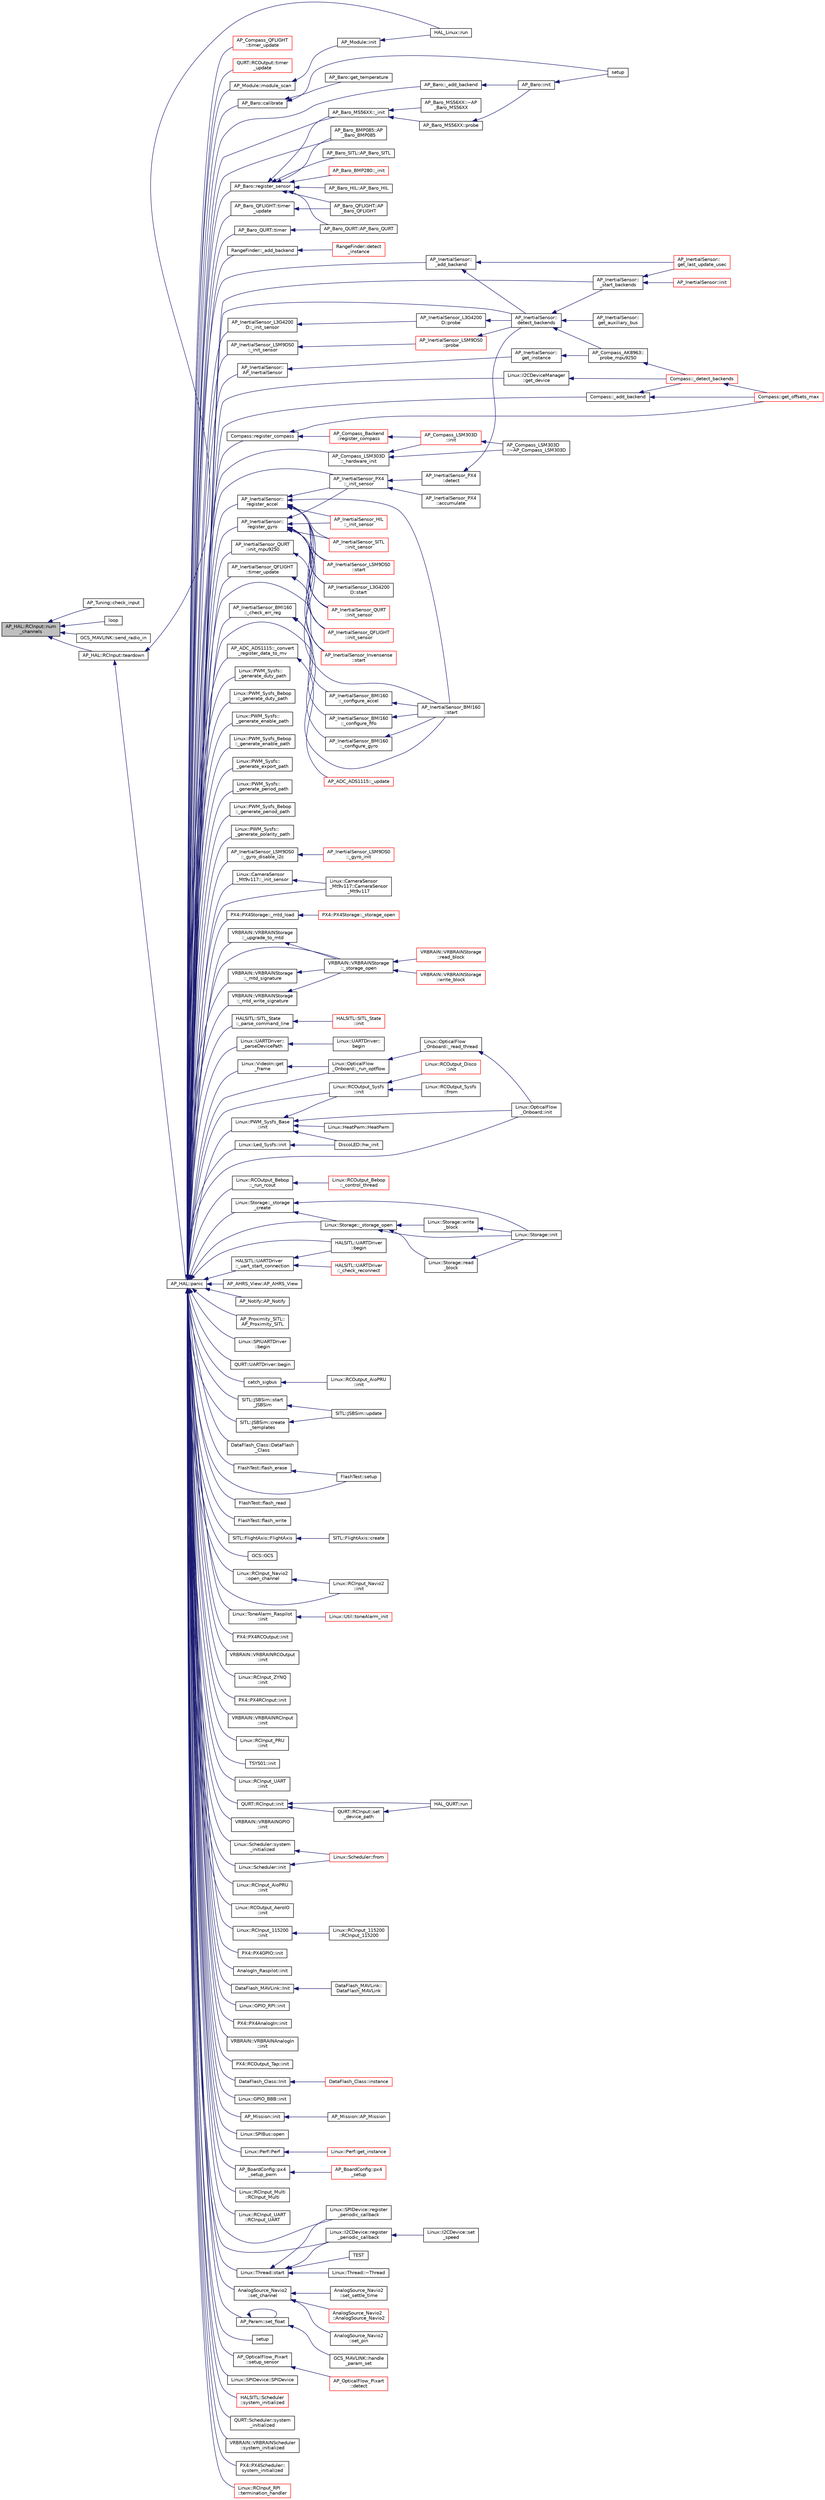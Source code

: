 digraph "AP_HAL::RCInput::num_channels"
{
 // INTERACTIVE_SVG=YES
  edge [fontname="Helvetica",fontsize="10",labelfontname="Helvetica",labelfontsize="10"];
  node [fontname="Helvetica",fontsize="10",shape=record];
  rankdir="LR";
  Node1 [label="AP_HAL::RCInput::num\l_channels",height=0.2,width=0.4,color="black", fillcolor="grey75", style="filled", fontcolor="black"];
  Node1 -> Node2 [dir="back",color="midnightblue",fontsize="10",style="solid",fontname="Helvetica"];
  Node2 [label="AP_Tuning::check_input",height=0.2,width=0.4,color="black", fillcolor="white", style="filled",URL="$classAP__Tuning.html#a26bf8c5e3711e547ce95654ca285fecb"];
  Node1 -> Node3 [dir="back",color="midnightblue",fontsize="10",style="solid",fontname="Helvetica"];
  Node3 [label="loop",height=0.2,width=0.4,color="black", fillcolor="white", style="filled",URL="$examples_2RCInput_2RCInput_8cpp.html#afe461d27b9c48d5921c00d521181f12f"];
  Node1 -> Node4 [dir="back",color="midnightblue",fontsize="10",style="solid",fontname="Helvetica"];
  Node4 [label="GCS_MAVLINK::send_radio_in",height=0.2,width=0.4,color="black", fillcolor="white", style="filled",URL="$structGCS__MAVLINK.html#a03e7084a4853eca1ecddded452fc3a14"];
  Node1 -> Node5 [dir="back",color="midnightblue",fontsize="10",style="solid",fontname="Helvetica"];
  Node5 [label="AP_HAL::RCInput::teardown",height=0.2,width=0.4,color="black", fillcolor="white", style="filled",URL="$classAP__HAL_1_1RCInput.html#a2bea13d38f2b9ae8bf5193a3a69f0a31"];
  Node5 -> Node6 [dir="back",color="midnightblue",fontsize="10",style="solid",fontname="Helvetica"];
  Node6 [label="HAL_Linux::run",height=0.2,width=0.4,color="black", fillcolor="white", style="filled",URL="$classHAL__Linux.html#a9b8394eb66ea6d3d5539aaaf47c3bf80"];
  Node5 -> Node7 [dir="back",color="midnightblue",fontsize="10",style="solid",fontname="Helvetica"];
  Node7 [label="AP_HAL::panic",height=0.2,width=0.4,color="black", fillcolor="white", style="filled",URL="$namespaceAP__HAL.html#a71832f03d849a0c088f04fc98d3c8143"];
  Node7 -> Node8 [dir="back",color="midnightblue",fontsize="10",style="solid",fontname="Helvetica"];
  Node8 [label="AP_Baro::_add_backend",height=0.2,width=0.4,color="black", fillcolor="white", style="filled",URL="$classAP__Baro.html#ae909b10b5b28f4914405c72da27f557f"];
  Node8 -> Node9 [dir="back",color="midnightblue",fontsize="10",style="solid",fontname="Helvetica"];
  Node9 [label="AP_Baro::init",height=0.2,width=0.4,color="black", fillcolor="white", style="filled",URL="$classAP__Baro.html#a942db790233528bfbb4d9a07c3454360"];
  Node9 -> Node10 [dir="back",color="midnightblue",fontsize="10",style="solid",fontname="Helvetica"];
  Node10 [label="setup",height=0.2,width=0.4,color="black", fillcolor="white", style="filled",URL="$BARO__generic_8cpp.html#a4fc01d736fe50cf5b977f755b675f11d"];
  Node7 -> Node11 [dir="back",color="midnightblue",fontsize="10",style="solid",fontname="Helvetica"];
  Node11 [label="RangeFinder::_add_backend",height=0.2,width=0.4,color="black", fillcolor="white", style="filled",URL="$classRangeFinder.html#a2b5e8b3ee6e2e5ac56544d6af32e7005"];
  Node11 -> Node12 [dir="back",color="midnightblue",fontsize="10",style="solid",fontname="Helvetica"];
  Node12 [label="RangeFinder::detect\l_instance",height=0.2,width=0.4,color="red", fillcolor="white", style="filled",URL="$classRangeFinder.html#a7f7f9dce880eb37d53df67cba39bdda9"];
  Node7 -> Node13 [dir="back",color="midnightblue",fontsize="10",style="solid",fontname="Helvetica"];
  Node13 [label="AP_InertialSensor::\l_add_backend",height=0.2,width=0.4,color="black", fillcolor="white", style="filled",URL="$classAP__InertialSensor.html#a3f4ee8162ce5427946348ca9f5f9dcb7"];
  Node13 -> Node14 [dir="back",color="midnightblue",fontsize="10",style="solid",fontname="Helvetica"];
  Node14 [label="AP_InertialSensor::\ldetect_backends",height=0.2,width=0.4,color="black", fillcolor="white", style="filled",URL="$classAP__InertialSensor.html#a8967734e82a4f472c6d8ddd8db656804"];
  Node14 -> Node15 [dir="back",color="midnightblue",fontsize="10",style="solid",fontname="Helvetica"];
  Node15 [label="AP_InertialSensor::\l_start_backends",height=0.2,width=0.4,color="black", fillcolor="white", style="filled",URL="$classAP__InertialSensor.html#a9949b7e301b0d7a5f3e59385d2e8d97a"];
  Node15 -> Node16 [dir="back",color="midnightblue",fontsize="10",style="solid",fontname="Helvetica"];
  Node16 [label="AP_InertialSensor::\lget_last_update_usec",height=0.2,width=0.4,color="red", fillcolor="white", style="filled",URL="$classAP__InertialSensor.html#af507f66bb346acb0057a6ca4a3df7156"];
  Node15 -> Node17 [dir="back",color="midnightblue",fontsize="10",style="solid",fontname="Helvetica"];
  Node17 [label="AP_InertialSensor::init",height=0.2,width=0.4,color="red", fillcolor="white", style="filled",URL="$classAP__InertialSensor.html#a741065b13832b5e4c90bbae17519c0ad"];
  Node14 -> Node18 [dir="back",color="midnightblue",fontsize="10",style="solid",fontname="Helvetica"];
  Node18 [label="AP_InertialSensor::\lget_auxiliary_bus",height=0.2,width=0.4,color="black", fillcolor="white", style="filled",URL="$classAP__InertialSensor.html#ad649def5689aecaebca16cf910d77fd8"];
  Node14 -> Node19 [dir="back",color="midnightblue",fontsize="10",style="solid",fontname="Helvetica"];
  Node19 [label="AP_Compass_AK8963::\lprobe_mpu9250",height=0.2,width=0.4,color="black", fillcolor="white", style="filled",URL="$classAP__Compass__AK8963.html#ade5c3fa84cb0026597de2641ea373274"];
  Node19 -> Node20 [dir="back",color="midnightblue",fontsize="10",style="solid",fontname="Helvetica"];
  Node20 [label="Compass::_detect_backends",height=0.2,width=0.4,color="red", fillcolor="white", style="filled",URL="$classCompass.html#a1c48170d8c8966b22fb150b1634443ec"];
  Node20 -> Node21 [dir="back",color="midnightblue",fontsize="10",style="solid",fontname="Helvetica"];
  Node21 [label="Compass::get_offsets_max",height=0.2,width=0.4,color="red", fillcolor="white", style="filled",URL="$classCompass.html#aff3220e1a557a75480e4c2dbbde72973"];
  Node13 -> Node16 [dir="back",color="midnightblue",fontsize="10",style="solid",fontname="Helvetica"];
  Node7 -> Node22 [dir="back",color="midnightblue",fontsize="10",style="solid",fontname="Helvetica"];
  Node22 [label="Compass::_add_backend",height=0.2,width=0.4,color="black", fillcolor="white", style="filled",URL="$classCompass.html#ab943e9f79e8df83f2f125d1b025e7d0d"];
  Node22 -> Node20 [dir="back",color="midnightblue",fontsize="10",style="solid",fontname="Helvetica"];
  Node22 -> Node21 [dir="back",color="midnightblue",fontsize="10",style="solid",fontname="Helvetica"];
  Node7 -> Node23 [dir="back",color="midnightblue",fontsize="10",style="solid",fontname="Helvetica"];
  Node23 [label="AP_InertialSensor_BMI160\l::_check_err_reg",height=0.2,width=0.4,color="black", fillcolor="white", style="filled",URL="$classAP__InertialSensor__BMI160.html#a8f2786b47ca8f10f7f8cba5cffc37079"];
  Node23 -> Node24 [dir="back",color="midnightblue",fontsize="10",style="solid",fontname="Helvetica"];
  Node24 [label="AP_InertialSensor_BMI160\l::_configure_accel",height=0.2,width=0.4,color="black", fillcolor="white", style="filled",URL="$classAP__InertialSensor__BMI160.html#a145799d73ffbd2635d136c1f37a6e6f6"];
  Node24 -> Node25 [dir="back",color="midnightblue",fontsize="10",style="solid",fontname="Helvetica"];
  Node25 [label="AP_InertialSensor_BMI160\l::start",height=0.2,width=0.4,color="black", fillcolor="white", style="filled",URL="$classAP__InertialSensor__BMI160.html#a786f5fe4d157ea0a2313c702402b58c5"];
  Node23 -> Node26 [dir="back",color="midnightblue",fontsize="10",style="solid",fontname="Helvetica"];
  Node26 [label="AP_InertialSensor_BMI160\l::_configure_fifo",height=0.2,width=0.4,color="black", fillcolor="white", style="filled",URL="$classAP__InertialSensor__BMI160.html#ad839b9773b5dfa9c6d19e116cdb9d5e7"];
  Node26 -> Node25 [dir="back",color="midnightblue",fontsize="10",style="solid",fontname="Helvetica"];
  Node23 -> Node27 [dir="back",color="midnightblue",fontsize="10",style="solid",fontname="Helvetica"];
  Node27 [label="AP_InertialSensor_BMI160\l::_configure_gyro",height=0.2,width=0.4,color="black", fillcolor="white", style="filled",URL="$classAP__InertialSensor__BMI160.html#aef257e2d29b37b583a1c099facbf75a5"];
  Node27 -> Node25 [dir="back",color="midnightblue",fontsize="10",style="solid",fontname="Helvetica"];
  Node7 -> Node28 [dir="back",color="midnightblue",fontsize="10",style="solid",fontname="Helvetica"];
  Node28 [label="AP_ADC_ADS1115::_convert\l_register_data_to_mv",height=0.2,width=0.4,color="black", fillcolor="white", style="filled",URL="$classAP__ADC__ADS1115.html#a757685a53a3a10f06dc024dec147306a"];
  Node28 -> Node29 [dir="back",color="midnightblue",fontsize="10",style="solid",fontname="Helvetica"];
  Node29 [label="AP_ADC_ADS1115::_update",height=0.2,width=0.4,color="red", fillcolor="white", style="filled",URL="$classAP__ADC__ADS1115.html#a1c523a000d6cb67770e04e3821cc54b3"];
  Node7 -> Node30 [dir="back",color="midnightblue",fontsize="10",style="solid",fontname="Helvetica"];
  Node30 [label="Linux::PWM_Sysfs::\l_generate_duty_path",height=0.2,width=0.4,color="black", fillcolor="white", style="filled",URL="$classLinux_1_1PWM__Sysfs.html#a3bcd92a5f79fa7c11caf3dfd99d748a3"];
  Node7 -> Node31 [dir="back",color="midnightblue",fontsize="10",style="solid",fontname="Helvetica"];
  Node31 [label="Linux::PWM_Sysfs_Bebop\l::_generate_duty_path",height=0.2,width=0.4,color="black", fillcolor="white", style="filled",URL="$classLinux_1_1PWM__Sysfs__Bebop.html#a2926a1a8f38361bb10814ed93f05e997"];
  Node7 -> Node32 [dir="back",color="midnightblue",fontsize="10",style="solid",fontname="Helvetica"];
  Node32 [label="Linux::PWM_Sysfs::\l_generate_enable_path",height=0.2,width=0.4,color="black", fillcolor="white", style="filled",URL="$classLinux_1_1PWM__Sysfs.html#afac308e916a94258a0211b68dcd6b8fb"];
  Node7 -> Node33 [dir="back",color="midnightblue",fontsize="10",style="solid",fontname="Helvetica"];
  Node33 [label="Linux::PWM_Sysfs_Bebop\l::_generate_enable_path",height=0.2,width=0.4,color="black", fillcolor="white", style="filled",URL="$classLinux_1_1PWM__Sysfs__Bebop.html#a35dec93bddf08678cb8390d502659dac"];
  Node7 -> Node34 [dir="back",color="midnightblue",fontsize="10",style="solid",fontname="Helvetica"];
  Node34 [label="Linux::PWM_Sysfs::\l_generate_export_path",height=0.2,width=0.4,color="black", fillcolor="white", style="filled",URL="$classLinux_1_1PWM__Sysfs.html#a38711fec492df0374a313c4e6e137619"];
  Node7 -> Node35 [dir="back",color="midnightblue",fontsize="10",style="solid",fontname="Helvetica"];
  Node35 [label="Linux::PWM_Sysfs::\l_generate_period_path",height=0.2,width=0.4,color="black", fillcolor="white", style="filled",URL="$classLinux_1_1PWM__Sysfs.html#affd0d8b567adeb421a51f36a9a0b9cc5"];
  Node7 -> Node36 [dir="back",color="midnightblue",fontsize="10",style="solid",fontname="Helvetica"];
  Node36 [label="Linux::PWM_Sysfs_Bebop\l::_generate_period_path",height=0.2,width=0.4,color="black", fillcolor="white", style="filled",URL="$classLinux_1_1PWM__Sysfs__Bebop.html#a45e851741222af3a9966b8d6002830e7"];
  Node7 -> Node37 [dir="back",color="midnightblue",fontsize="10",style="solid",fontname="Helvetica"];
  Node37 [label="Linux::PWM_Sysfs::\l_generate_polarity_path",height=0.2,width=0.4,color="black", fillcolor="white", style="filled",URL="$classLinux_1_1PWM__Sysfs.html#ac1d73cf7ce8468e27f38d59086e3cb0f"];
  Node7 -> Node38 [dir="back",color="midnightblue",fontsize="10",style="solid",fontname="Helvetica"];
  Node38 [label="AP_InertialSensor_LSM9DS0\l::_gyro_disable_i2c",height=0.2,width=0.4,color="black", fillcolor="white", style="filled",URL="$classAP__InertialSensor__LSM9DS0.html#ad73f9082af348d0efa5dc44ff21718b6"];
  Node38 -> Node39 [dir="back",color="midnightblue",fontsize="10",style="solid",fontname="Helvetica"];
  Node39 [label="AP_InertialSensor_LSM9DS0\l::_gyro_init",height=0.2,width=0.4,color="red", fillcolor="white", style="filled",URL="$classAP__InertialSensor__LSM9DS0.html#a3ea0c053fc2c57d0fd57f78011c6959a"];
  Node7 -> Node40 [dir="back",color="midnightblue",fontsize="10",style="solid",fontname="Helvetica"];
  Node40 [label="AP_Compass_LSM303D\l::_hardware_init",height=0.2,width=0.4,color="black", fillcolor="white", style="filled",URL="$classAP__Compass__LSM303D.html#ae6ae752e293784469ac821115832be7a"];
  Node40 -> Node41 [dir="back",color="midnightblue",fontsize="10",style="solid",fontname="Helvetica"];
  Node41 [label="AP_Compass_LSM303D\l::init",height=0.2,width=0.4,color="red", fillcolor="white", style="filled",URL="$classAP__Compass__LSM303D.html#a8a56627c6487fbc701c4865f48e3edf4"];
  Node41 -> Node42 [dir="back",color="midnightblue",fontsize="10",style="solid",fontname="Helvetica"];
  Node42 [label="AP_Compass_LSM303D\l::~AP_Compass_LSM303D",height=0.2,width=0.4,color="black", fillcolor="white", style="filled",URL="$classAP__Compass__LSM303D.html#a17819f24f2a893cd3f35896862004b81"];
  Node40 -> Node42 [dir="back",color="midnightblue",fontsize="10",style="solid",fontname="Helvetica"];
  Node7 -> Node43 [dir="back",color="midnightblue",fontsize="10",style="solid",fontname="Helvetica"];
  Node43 [label="AP_Baro_MS56XX::_init",height=0.2,width=0.4,color="black", fillcolor="white", style="filled",URL="$classAP__Baro__MS56XX.html#a2f9fa10ace104137e6a0a0b4c8f4130c"];
  Node43 -> Node44 [dir="back",color="midnightblue",fontsize="10",style="solid",fontname="Helvetica"];
  Node44 [label="AP_Baro_MS56XX::probe",height=0.2,width=0.4,color="black", fillcolor="white", style="filled",URL="$classAP__Baro__MS56XX.html#ad4e1780fe0c684f594cc93ec96a9c876"];
  Node44 -> Node9 [dir="back",color="midnightblue",fontsize="10",style="solid",fontname="Helvetica"];
  Node43 -> Node45 [dir="back",color="midnightblue",fontsize="10",style="solid",fontname="Helvetica"];
  Node45 [label="AP_Baro_MS56XX::~AP\l_Baro_MS56XX",height=0.2,width=0.4,color="black", fillcolor="white", style="filled",URL="$classAP__Baro__MS56XX.html#a355a33a0b35cdf084ae22c85978492a2"];
  Node7 -> Node46 [dir="back",color="midnightblue",fontsize="10",style="solid",fontname="Helvetica"];
  Node46 [label="AP_InertialSensor_L3G4200\lD::_init_sensor",height=0.2,width=0.4,color="black", fillcolor="white", style="filled",URL="$classAP__InertialSensor__L3G4200D.html#a07cf1b9e451fac96b1ac87c05fcde397"];
  Node46 -> Node47 [dir="back",color="midnightblue",fontsize="10",style="solid",fontname="Helvetica"];
  Node47 [label="AP_InertialSensor_L3G4200\lD::probe",height=0.2,width=0.4,color="black", fillcolor="white", style="filled",URL="$classAP__InertialSensor__L3G4200D.html#aa262f132b6aabdab5fda4cb9a730655a"];
  Node47 -> Node14 [dir="back",color="midnightblue",fontsize="10",style="solid",fontname="Helvetica"];
  Node7 -> Node48 [dir="back",color="midnightblue",fontsize="10",style="solid",fontname="Helvetica"];
  Node48 [label="AP_InertialSensor_PX4\l::_init_sensor",height=0.2,width=0.4,color="black", fillcolor="white", style="filled",URL="$classAP__InertialSensor__PX4.html#a1151175435b1b3c211040058fe5462d9"];
  Node48 -> Node49 [dir="back",color="midnightblue",fontsize="10",style="solid",fontname="Helvetica"];
  Node49 [label="AP_InertialSensor_PX4\l::accumulate",height=0.2,width=0.4,color="black", fillcolor="white", style="filled",URL="$classAP__InertialSensor__PX4.html#a516abbb2b48fb56a5984e531debea68d"];
  Node48 -> Node50 [dir="back",color="midnightblue",fontsize="10",style="solid",fontname="Helvetica"];
  Node50 [label="AP_InertialSensor_PX4\l::detect",height=0.2,width=0.4,color="black", fillcolor="white", style="filled",URL="$classAP__InertialSensor__PX4.html#a7e0a8d5f569f58343aa4d2c1c217a3bc"];
  Node50 -> Node14 [dir="back",color="midnightblue",fontsize="10",style="solid",fontname="Helvetica"];
  Node7 -> Node51 [dir="back",color="midnightblue",fontsize="10",style="solid",fontname="Helvetica"];
  Node51 [label="AP_InertialSensor_LSM9DS0\l::_init_sensor",height=0.2,width=0.4,color="black", fillcolor="white", style="filled",URL="$classAP__InertialSensor__LSM9DS0.html#a62227996a40da07a9733ace45b6b0c71"];
  Node51 -> Node52 [dir="back",color="midnightblue",fontsize="10",style="solid",fontname="Helvetica"];
  Node52 [label="AP_InertialSensor_LSM9DS0\l::probe",height=0.2,width=0.4,color="red", fillcolor="white", style="filled",URL="$classAP__InertialSensor__LSM9DS0.html#a6db12d4ebd2c0ad24a75a80aca711db2"];
  Node52 -> Node14 [dir="back",color="midnightblue",fontsize="10",style="solid",fontname="Helvetica"];
  Node7 -> Node53 [dir="back",color="midnightblue",fontsize="10",style="solid",fontname="Helvetica"];
  Node53 [label="Linux::CameraSensor\l_Mt9v117::_init_sensor",height=0.2,width=0.4,color="black", fillcolor="white", style="filled",URL="$classLinux_1_1CameraSensor__Mt9v117.html#a670cb690c11f5b6cbd61db4b40e07574"];
  Node53 -> Node54 [dir="back",color="midnightblue",fontsize="10",style="solid",fontname="Helvetica"];
  Node54 [label="Linux::CameraSensor\l_Mt9v117::CameraSensor\l_Mt9v117",height=0.2,width=0.4,color="black", fillcolor="white", style="filled",URL="$classLinux_1_1CameraSensor__Mt9v117.html#a4ca64405fd0ece45d76b844a14eb2f5f"];
  Node7 -> Node55 [dir="back",color="midnightblue",fontsize="10",style="solid",fontname="Helvetica"];
  Node55 [label="PX4::PX4Storage::_mtd_load",height=0.2,width=0.4,color="black", fillcolor="white", style="filled",URL="$classPX4_1_1PX4Storage.html#aad546c170b46ea2e79f105f6a3118ae3"];
  Node55 -> Node56 [dir="back",color="midnightblue",fontsize="10",style="solid",fontname="Helvetica"];
  Node56 [label="PX4::PX4Storage::_storage_open",height=0.2,width=0.4,color="red", fillcolor="white", style="filled",URL="$classPX4_1_1PX4Storage.html#a02878fb502221c2389d3758bbab18170"];
  Node7 -> Node57 [dir="back",color="midnightblue",fontsize="10",style="solid",fontname="Helvetica"];
  Node57 [label="VRBRAIN::VRBRAINStorage\l::_mtd_signature",height=0.2,width=0.4,color="black", fillcolor="white", style="filled",URL="$classVRBRAIN_1_1VRBRAINStorage.html#aaccbdf62aae457c36359ad169fa45697"];
  Node57 -> Node58 [dir="back",color="midnightblue",fontsize="10",style="solid",fontname="Helvetica"];
  Node58 [label="VRBRAIN::VRBRAINStorage\l::_storage_open",height=0.2,width=0.4,color="black", fillcolor="white", style="filled",URL="$classVRBRAIN_1_1VRBRAINStorage.html#a199499086a60ba9fe48108bb86658c76"];
  Node58 -> Node59 [dir="back",color="midnightblue",fontsize="10",style="solid",fontname="Helvetica"];
  Node59 [label="VRBRAIN::VRBRAINStorage\l::read_block",height=0.2,width=0.4,color="red", fillcolor="white", style="filled",URL="$classVRBRAIN_1_1VRBRAINStorage.html#a057fdfe4116e97dc7215d8e609399ab6"];
  Node58 -> Node60 [dir="back",color="midnightblue",fontsize="10",style="solid",fontname="Helvetica"];
  Node60 [label="VRBRAIN::VRBRAINStorage\l::write_block",height=0.2,width=0.4,color="red", fillcolor="white", style="filled",URL="$classVRBRAIN_1_1VRBRAINStorage.html#a5143ebfc6b4010f1aab0676c8195bf6e"];
  Node7 -> Node61 [dir="back",color="midnightblue",fontsize="10",style="solid",fontname="Helvetica"];
  Node61 [label="VRBRAIN::VRBRAINStorage\l::_mtd_write_signature",height=0.2,width=0.4,color="black", fillcolor="white", style="filled",URL="$classVRBRAIN_1_1VRBRAINStorage.html#a52bfd09952ba4b350b995201b61440a3"];
  Node61 -> Node58 [dir="back",color="midnightblue",fontsize="10",style="solid",fontname="Helvetica"];
  Node7 -> Node62 [dir="back",color="midnightblue",fontsize="10",style="solid",fontname="Helvetica"];
  Node62 [label="HALSITL::SITL_State\l::_parse_command_line",height=0.2,width=0.4,color="black", fillcolor="white", style="filled",URL="$classHALSITL_1_1SITL__State.html#a5211ba971055052489d9817c3388c4c2"];
  Node62 -> Node63 [dir="back",color="midnightblue",fontsize="10",style="solid",fontname="Helvetica"];
  Node63 [label="HALSITL::SITL_State\l::init",height=0.2,width=0.4,color="red", fillcolor="white", style="filled",URL="$classHALSITL_1_1SITL__State.html#a7059cb4e279007aae9b06757a68c15af"];
  Node7 -> Node64 [dir="back",color="midnightblue",fontsize="10",style="solid",fontname="Helvetica"];
  Node64 [label="Linux::UARTDriver::\l_parseDevicePath",height=0.2,width=0.4,color="black", fillcolor="white", style="filled",URL="$classLinux_1_1UARTDriver.html#af91c37eae5f209437e800ecad1a6bf93"];
  Node64 -> Node65 [dir="back",color="midnightblue",fontsize="10",style="solid",fontname="Helvetica"];
  Node65 [label="Linux::UARTDriver::\lbegin",height=0.2,width=0.4,color="black", fillcolor="white", style="filled",URL="$classLinux_1_1UARTDriver.html#a3c0680a281a3832fe9bae399ef9b8854"];
  Node7 -> Node66 [dir="back",color="midnightblue",fontsize="10",style="solid",fontname="Helvetica"];
  Node66 [label="Linux::OpticalFlow\l_Onboard::_run_optflow",height=0.2,width=0.4,color="black", fillcolor="white", style="filled",URL="$classLinux_1_1OpticalFlow__Onboard.html#aff46a025f23d664c1cdf67d3c7f3d49a"];
  Node66 -> Node67 [dir="back",color="midnightblue",fontsize="10",style="solid",fontname="Helvetica"];
  Node67 [label="Linux::OpticalFlow\l_Onboard::_read_thread",height=0.2,width=0.4,color="black", fillcolor="white", style="filled",URL="$classLinux_1_1OpticalFlow__Onboard.html#a2cf8901eba7c113402917f527aec8b0b"];
  Node67 -> Node68 [dir="back",color="midnightblue",fontsize="10",style="solid",fontname="Helvetica"];
  Node68 [label="Linux::OpticalFlow\l_Onboard::init",height=0.2,width=0.4,color="black", fillcolor="white", style="filled",URL="$classLinux_1_1OpticalFlow__Onboard.html#ab2fc6a6c90f95deb9f727348c2efdead"];
  Node7 -> Node69 [dir="back",color="midnightblue",fontsize="10",style="solid",fontname="Helvetica"];
  Node69 [label="Linux::RCOutput_Bebop\l::_run_rcout",height=0.2,width=0.4,color="black", fillcolor="white", style="filled",URL="$classLinux_1_1RCOutput__Bebop.html#a1baaeabaade1ea15e4c770c9277821cc"];
  Node69 -> Node70 [dir="back",color="midnightblue",fontsize="10",style="solid",fontname="Helvetica"];
  Node70 [label="Linux::RCOutput_Bebop\l::_control_thread",height=0.2,width=0.4,color="red", fillcolor="white", style="filled",URL="$classLinux_1_1RCOutput__Bebop.html#a268f09061922bcc792a67fabf70617bc"];
  Node7 -> Node15 [dir="back",color="midnightblue",fontsize="10",style="solid",fontname="Helvetica"];
  Node7 -> Node71 [dir="back",color="midnightblue",fontsize="10",style="solid",fontname="Helvetica"];
  Node71 [label="Linux::Storage::_storage\l_create",height=0.2,width=0.4,color="black", fillcolor="white", style="filled",URL="$classLinux_1_1Storage.html#a476e598be2ced4294496ee01806dfeb1"];
  Node71 -> Node72 [dir="back",color="midnightblue",fontsize="10",style="solid",fontname="Helvetica"];
  Node72 [label="Linux::Storage::_storage_open",height=0.2,width=0.4,color="black", fillcolor="white", style="filled",URL="$classLinux_1_1Storage.html#adf6fc2369946746d00bb2a7f86410258"];
  Node72 -> Node73 [dir="back",color="midnightblue",fontsize="10",style="solid",fontname="Helvetica"];
  Node73 [label="Linux::Storage::read\l_block",height=0.2,width=0.4,color="black", fillcolor="white", style="filled",URL="$classLinux_1_1Storage.html#a61138ade2a50e5731b493f84e7316879"];
  Node73 -> Node74 [dir="back",color="midnightblue",fontsize="10",style="solid",fontname="Helvetica"];
  Node74 [label="Linux::Storage::init",height=0.2,width=0.4,color="black", fillcolor="white", style="filled",URL="$classLinux_1_1Storage.html#a86b63d2045d0e5337273e21a46aae39c"];
  Node72 -> Node75 [dir="back",color="midnightblue",fontsize="10",style="solid",fontname="Helvetica"];
  Node75 [label="Linux::Storage::write\l_block",height=0.2,width=0.4,color="black", fillcolor="white", style="filled",URL="$classLinux_1_1Storage.html#a353a4b0d50191bb04405a1f62b0cbe7b"];
  Node75 -> Node74 [dir="back",color="midnightblue",fontsize="10",style="solid",fontname="Helvetica"];
  Node72 -> Node74 [dir="back",color="midnightblue",fontsize="10",style="solid",fontname="Helvetica"];
  Node71 -> Node74 [dir="back",color="midnightblue",fontsize="10",style="solid",fontname="Helvetica"];
  Node7 -> Node58 [dir="back",color="midnightblue",fontsize="10",style="solid",fontname="Helvetica"];
  Node7 -> Node72 [dir="back",color="midnightblue",fontsize="10",style="solid",fontname="Helvetica"];
  Node7 -> Node76 [dir="back",color="midnightblue",fontsize="10",style="solid",fontname="Helvetica"];
  Node76 [label="HALSITL::UARTDriver\l::_uart_start_connection",height=0.2,width=0.4,color="black", fillcolor="white", style="filled",URL="$classHALSITL_1_1UARTDriver.html#a378857176ba475df8fe41c5f77dedc83"];
  Node76 -> Node77 [dir="back",color="midnightblue",fontsize="10",style="solid",fontname="Helvetica"];
  Node77 [label="HALSITL::UARTDriver\l::begin",height=0.2,width=0.4,color="black", fillcolor="white", style="filled",URL="$classHALSITL_1_1UARTDriver.html#a3c0680a281a3832fe9bae399ef9b8854"];
  Node76 -> Node78 [dir="back",color="midnightblue",fontsize="10",style="solid",fontname="Helvetica"];
  Node78 [label="HALSITL::UARTDriver\l::_check_reconnect",height=0.2,width=0.4,color="red", fillcolor="white", style="filled",URL="$classHALSITL_1_1UARTDriver.html#acd081404b05f50cd909846b84f164583"];
  Node7 -> Node79 [dir="back",color="midnightblue",fontsize="10",style="solid",fontname="Helvetica"];
  Node79 [label="VRBRAIN::VRBRAINStorage\l::_upgrade_to_mtd",height=0.2,width=0.4,color="black", fillcolor="white", style="filled",URL="$classVRBRAIN_1_1VRBRAINStorage.html#a649123a2f76269f7cf7eeda0d03aa097"];
  Node79 -> Node58 [dir="back",color="midnightblue",fontsize="10",style="solid",fontname="Helvetica"];
  Node7 -> Node80 [dir="back",color="midnightblue",fontsize="10",style="solid",fontname="Helvetica"];
  Node80 [label="AP_AHRS_View::AP_AHRS_View",height=0.2,width=0.4,color="black", fillcolor="white", style="filled",URL="$classAP__AHRS__View.html#abce3bed6198c883f95ed5cca4e367f2b"];
  Node7 -> Node81 [dir="back",color="midnightblue",fontsize="10",style="solid",fontname="Helvetica"];
  Node81 [label="AP_Baro_BMP085::AP\l_Baro_BMP085",height=0.2,width=0.4,color="black", fillcolor="white", style="filled",URL="$classAP__Baro__BMP085.html#a45d8bb8f36d3984f3960789b412e1c66"];
  Node7 -> Node82 [dir="back",color="midnightblue",fontsize="10",style="solid",fontname="Helvetica"];
  Node82 [label="AP_InertialSensor::\lAP_InertialSensor",height=0.2,width=0.4,color="black", fillcolor="white", style="filled",URL="$classAP__InertialSensor.html#affc63e7edc9be1b0e128b8da3b8a24a5"];
  Node82 -> Node83 [dir="back",color="midnightblue",fontsize="10",style="solid",fontname="Helvetica"];
  Node83 [label="AP_InertialSensor::\lget_instance",height=0.2,width=0.4,color="black", fillcolor="white", style="filled",URL="$classAP__InertialSensor.html#a2b206efafbcc14f62bf6cf121eaca780"];
  Node83 -> Node19 [dir="back",color="midnightblue",fontsize="10",style="solid",fontname="Helvetica"];
  Node7 -> Node84 [dir="back",color="midnightblue",fontsize="10",style="solid",fontname="Helvetica"];
  Node84 [label="AP_Notify::AP_Notify",height=0.2,width=0.4,color="black", fillcolor="white", style="filled",URL="$classAP__Notify.html#a3216d493231b5eb2f882691dcf9a5cfb"];
  Node7 -> Node85 [dir="back",color="midnightblue",fontsize="10",style="solid",fontname="Helvetica"];
  Node85 [label="AP_Proximity_SITL::\lAP_Proximity_SITL",height=0.2,width=0.4,color="black", fillcolor="white", style="filled",URL="$classAP__Proximity__SITL.html#accc4837c13eead416727f2fa8dd8ebf7"];
  Node7 -> Node86 [dir="back",color="midnightblue",fontsize="10",style="solid",fontname="Helvetica"];
  Node86 [label="Linux::SPIUARTDriver\l::begin",height=0.2,width=0.4,color="black", fillcolor="white", style="filled",URL="$classLinux_1_1SPIUARTDriver.html#affaef6f0d460471ed00127f2a482340f"];
  Node7 -> Node77 [dir="back",color="midnightblue",fontsize="10",style="solid",fontname="Helvetica"];
  Node7 -> Node87 [dir="back",color="midnightblue",fontsize="10",style="solid",fontname="Helvetica"];
  Node87 [label="QURT::UARTDriver::begin",height=0.2,width=0.4,color="black", fillcolor="white", style="filled",URL="$classQURT_1_1UARTDriver.html#a3c0680a281a3832fe9bae399ef9b8854"];
  Node7 -> Node88 [dir="back",color="midnightblue",fontsize="10",style="solid",fontname="Helvetica"];
  Node88 [label="AP_Baro::calibrate",height=0.2,width=0.4,color="black", fillcolor="white", style="filled",URL="$classAP__Baro.html#abd4110392c9cc5e59b143dd4cb2b5800"];
  Node88 -> Node89 [dir="back",color="midnightblue",fontsize="10",style="solid",fontname="Helvetica"];
  Node89 [label="AP_Baro::get_temperature",height=0.2,width=0.4,color="black", fillcolor="white", style="filled",URL="$classAP__Baro.html#ac0856d2a124c6f898f4879d55cd5ad1c"];
  Node88 -> Node10 [dir="back",color="midnightblue",fontsize="10",style="solid",fontname="Helvetica"];
  Node7 -> Node54 [dir="back",color="midnightblue",fontsize="10",style="solid",fontname="Helvetica"];
  Node7 -> Node90 [dir="back",color="midnightblue",fontsize="10",style="solid",fontname="Helvetica"];
  Node90 [label="catch_sigbus",height=0.2,width=0.4,color="black", fillcolor="white", style="filled",URL="$RCOutput__AioPRU_8cpp.html#ae38f8ce16efbab679639a983f769906a"];
  Node90 -> Node91 [dir="back",color="midnightblue",fontsize="10",style="solid",fontname="Helvetica"];
  Node91 [label="Linux::RCOutput_AioPRU\l::init",height=0.2,width=0.4,color="black", fillcolor="white", style="filled",URL="$classLinux_1_1RCOutput__AioPRU.html#a1bcc90275cf5b5dfafa96b5c41a643ea"];
  Node7 -> Node92 [dir="back",color="midnightblue",fontsize="10",style="solid",fontname="Helvetica"];
  Node92 [label="SITL::JSBSim::create\l_templates",height=0.2,width=0.4,color="black", fillcolor="white", style="filled",URL="$classSITL_1_1JSBSim.html#aec306c89391f76a14577d56aaa71770c"];
  Node92 -> Node93 [dir="back",color="midnightblue",fontsize="10",style="solid",fontname="Helvetica"];
  Node93 [label="SITL::JSBSim::update",height=0.2,width=0.4,color="black", fillcolor="white", style="filled",URL="$classSITL_1_1JSBSim.html#a63f34aa2eb8898513ab887f7c0c8b1bf"];
  Node7 -> Node94 [dir="back",color="midnightblue",fontsize="10",style="solid",fontname="Helvetica"];
  Node94 [label="DataFlash_Class::DataFlash\l_Class",height=0.2,width=0.4,color="black", fillcolor="white", style="filled",URL="$classDataFlash__Class.html#a8227e1b1a2760c19f07ea700d4e7649b"];
  Node7 -> Node14 [dir="back",color="midnightblue",fontsize="10",style="solid",fontname="Helvetica"];
  Node7 -> Node95 [dir="back",color="midnightblue",fontsize="10",style="solid",fontname="Helvetica"];
  Node95 [label="FlashTest::flash_erase",height=0.2,width=0.4,color="black", fillcolor="white", style="filled",URL="$classFlashTest.html#a7db9772374cb8afa31cc1d815063302d"];
  Node95 -> Node96 [dir="back",color="midnightblue",fontsize="10",style="solid",fontname="Helvetica"];
  Node96 [label="FlashTest::setup",height=0.2,width=0.4,color="black", fillcolor="white", style="filled",URL="$classFlashTest.html#a6c57c81a070382bd61c6ecd10ce5f1ee"];
  Node7 -> Node97 [dir="back",color="midnightblue",fontsize="10",style="solid",fontname="Helvetica"];
  Node97 [label="FlashTest::flash_read",height=0.2,width=0.4,color="black", fillcolor="white", style="filled",URL="$classFlashTest.html#ae232f506c122957dc1fae768172c6886"];
  Node7 -> Node98 [dir="back",color="midnightblue",fontsize="10",style="solid",fontname="Helvetica"];
  Node98 [label="FlashTest::flash_write",height=0.2,width=0.4,color="black", fillcolor="white", style="filled",URL="$classFlashTest.html#a63cde0b55dd5b6794073d73f40658fd9"];
  Node7 -> Node99 [dir="back",color="midnightblue",fontsize="10",style="solid",fontname="Helvetica"];
  Node99 [label="SITL::FlightAxis::FlightAxis",height=0.2,width=0.4,color="black", fillcolor="white", style="filled",URL="$classSITL_1_1FlightAxis.html#afc9e225252f3015562d2d36619bc5021"];
  Node99 -> Node100 [dir="back",color="midnightblue",fontsize="10",style="solid",fontname="Helvetica"];
  Node100 [label="SITL::FlightAxis::create",height=0.2,width=0.4,color="black", fillcolor="white", style="filled",URL="$classSITL_1_1FlightAxis.html#ab7a4087eeadbf41e4075405074694765"];
  Node7 -> Node101 [dir="back",color="midnightblue",fontsize="10",style="solid",fontname="Helvetica"];
  Node101 [label="GCS::GCS",height=0.2,width=0.4,color="black", fillcolor="white", style="filled",URL="$classGCS.html#a6489ea087dd616d2fbfb9346f828d9a3"];
  Node7 -> Node102 [dir="back",color="midnightblue",fontsize="10",style="solid",fontname="Helvetica"];
  Node102 [label="Linux::I2CDeviceManager\l::get_device",height=0.2,width=0.4,color="black", fillcolor="white", style="filled",URL="$classLinux_1_1I2CDeviceManager.html#a3c138e2bdeb6f8be42b58b0fff6f8bff"];
  Node102 -> Node20 [dir="back",color="midnightblue",fontsize="10",style="solid",fontname="Helvetica"];
  Node7 -> Node103 [dir="back",color="midnightblue",fontsize="10",style="solid",fontname="Helvetica"];
  Node103 [label="Linux::VideoIn::get\l_frame",height=0.2,width=0.4,color="black", fillcolor="white", style="filled",URL="$classLinux_1_1VideoIn.html#a45318488c6c807451d55181bbbfc8177"];
  Node103 -> Node66 [dir="back",color="midnightblue",fontsize="10",style="solid",fontname="Helvetica"];
  Node7 -> Node104 [dir="back",color="midnightblue",fontsize="10",style="solid",fontname="Helvetica"];
  Node104 [label="Linux::RCInput_Navio2\l::init",height=0.2,width=0.4,color="black", fillcolor="white", style="filled",URL="$classLinux_1_1RCInput__Navio2.html#a82f3567a81dc3a51007f539d9f930c25"];
  Node7 -> Node105 [dir="back",color="midnightblue",fontsize="10",style="solid",fontname="Helvetica"];
  Node105 [label="Linux::ToneAlarm_Raspilot\l::init",height=0.2,width=0.4,color="black", fillcolor="white", style="filled",URL="$classLinux_1_1ToneAlarm__Raspilot.html#a66ce4b6b67e5e9b8806f4a2f97652782"];
  Node105 -> Node106 [dir="back",color="midnightblue",fontsize="10",style="solid",fontname="Helvetica"];
  Node106 [label="Linux::Util::toneAlarm_init",height=0.2,width=0.4,color="red", fillcolor="white", style="filled",URL="$classLinux_1_1Util.html#a90d890ec0d1dd517f1adc9204cec5027"];
  Node7 -> Node107 [dir="back",color="midnightblue",fontsize="10",style="solid",fontname="Helvetica"];
  Node107 [label="PX4::PX4RCOutput::init",height=0.2,width=0.4,color="black", fillcolor="white", style="filled",URL="$classPX4_1_1PX4RCOutput.html#a10846c8c822bf27ecd78dea380646790"];
  Node7 -> Node108 [dir="back",color="midnightblue",fontsize="10",style="solid",fontname="Helvetica"];
  Node108 [label="VRBRAIN::VRBRAINRCOutput\l::init",height=0.2,width=0.4,color="black", fillcolor="white", style="filled",URL="$classVRBRAIN_1_1VRBRAINRCOutput.html#a9a32a614b9da2bddfe46299d856fe962"];
  Node7 -> Node109 [dir="back",color="midnightblue",fontsize="10",style="solid",fontname="Helvetica"];
  Node109 [label="Linux::RCInput_ZYNQ\l::init",height=0.2,width=0.4,color="black", fillcolor="white", style="filled",URL="$classLinux_1_1RCInput__ZYNQ.html#acae2077cd0ca602a8e31a9fcd70cc24a"];
  Node7 -> Node110 [dir="back",color="midnightblue",fontsize="10",style="solid",fontname="Helvetica"];
  Node110 [label="PX4::PX4RCInput::init",height=0.2,width=0.4,color="black", fillcolor="white", style="filled",URL="$classPX4_1_1PX4RCInput.html#a78f6074566d14584339dde830915c4b7"];
  Node7 -> Node111 [dir="back",color="midnightblue",fontsize="10",style="solid",fontname="Helvetica"];
  Node111 [label="VRBRAIN::VRBRAINRCInput\l::init",height=0.2,width=0.4,color="black", fillcolor="white", style="filled",URL="$classVRBRAIN_1_1VRBRAINRCInput.html#ac98e855f43e03399c87b7829870dc7da"];
  Node7 -> Node112 [dir="back",color="midnightblue",fontsize="10",style="solid",fontname="Helvetica"];
  Node112 [label="Linux::RCInput_PRU\l::init",height=0.2,width=0.4,color="black", fillcolor="white", style="filled",URL="$classLinux_1_1RCInput__PRU.html#a05de9d7323e4222f6dd3e7da89ccbdeb"];
  Node7 -> Node113 [dir="back",color="midnightblue",fontsize="10",style="solid",fontname="Helvetica"];
  Node113 [label="TSYS01::init",height=0.2,width=0.4,color="black", fillcolor="white", style="filled",URL="$classTSYS01.html#aeeb9f8e45c008977d298085d2d12461e"];
  Node7 -> Node114 [dir="back",color="midnightblue",fontsize="10",style="solid",fontname="Helvetica"];
  Node114 [label="Linux::RCInput_UART\l::init",height=0.2,width=0.4,color="black", fillcolor="white", style="filled",URL="$classLinux_1_1RCInput__UART.html#a2b4b257b44b2d7dfb41ba9ff118c35b1"];
  Node7 -> Node115 [dir="back",color="midnightblue",fontsize="10",style="solid",fontname="Helvetica"];
  Node115 [label="Linux::RCOutput_Sysfs\l::init",height=0.2,width=0.4,color="black", fillcolor="white", style="filled",URL="$classLinux_1_1RCOutput__Sysfs.html#ad1cd8fe20a99d08df3401f1f0ea968f2"];
  Node115 -> Node116 [dir="back",color="midnightblue",fontsize="10",style="solid",fontname="Helvetica"];
  Node116 [label="Linux::RCOutput_Disco\l::init",height=0.2,width=0.4,color="red", fillcolor="white", style="filled",URL="$classLinux_1_1RCOutput__Disco.html#aa7c4f715a6e793972896389de9d642ad"];
  Node115 -> Node117 [dir="back",color="midnightblue",fontsize="10",style="solid",fontname="Helvetica"];
  Node117 [label="Linux::RCOutput_Sysfs\l::from",height=0.2,width=0.4,color="black", fillcolor="white", style="filled",URL="$classLinux_1_1RCOutput__Sysfs.html#a68d76708ae4d1edde0af071d455248d1"];
  Node7 -> Node118 [dir="back",color="midnightblue",fontsize="10",style="solid",fontname="Helvetica"];
  Node118 [label="QURT::RCInput::init",height=0.2,width=0.4,color="black", fillcolor="white", style="filled",URL="$classQURT_1_1RCInput.html#a469ad400a5e4a121e9972d8144b281b4"];
  Node118 -> Node119 [dir="back",color="midnightblue",fontsize="10",style="solid",fontname="Helvetica"];
  Node119 [label="QURT::RCInput::set\l_device_path",height=0.2,width=0.4,color="black", fillcolor="white", style="filled",URL="$classQURT_1_1RCInput.html#afd58ab4e2556bbb94bec73bd1e2b5bf2"];
  Node119 -> Node120 [dir="back",color="midnightblue",fontsize="10",style="solid",fontname="Helvetica"];
  Node120 [label="HAL_QURT::run",height=0.2,width=0.4,color="black", fillcolor="white", style="filled",URL="$classHAL__QURT.html#a7cb90b613730829561df2721e90f6994"];
  Node118 -> Node120 [dir="back",color="midnightblue",fontsize="10",style="solid",fontname="Helvetica"];
  Node7 -> Node121 [dir="back",color="midnightblue",fontsize="10",style="solid",fontname="Helvetica"];
  Node121 [label="Linux::PWM_Sysfs_Base\l::init",height=0.2,width=0.4,color="black", fillcolor="white", style="filled",URL="$classLinux_1_1PWM__Sysfs__Base.html#a2e255d387f313730098c3e9db321481d"];
  Node121 -> Node122 [dir="back",color="midnightblue",fontsize="10",style="solid",fontname="Helvetica"];
  Node122 [label="Linux::HeatPwm::HeatPwm",height=0.2,width=0.4,color="black", fillcolor="white", style="filled",URL="$classLinux_1_1HeatPwm.html#a910503ba8647930c989ec4311051447a"];
  Node121 -> Node68 [dir="back",color="midnightblue",fontsize="10",style="solid",fontname="Helvetica"];
  Node121 -> Node115 [dir="back",color="midnightblue",fontsize="10",style="solid",fontname="Helvetica"];
  Node121 -> Node123 [dir="back",color="midnightblue",fontsize="10",style="solid",fontname="Helvetica"];
  Node123 [label="DiscoLED::hw_init",height=0.2,width=0.4,color="black", fillcolor="white", style="filled",URL="$classDiscoLED.html#a6d29ad2c6dbe761d0ec2bb9e3ce59e2d"];
  Node7 -> Node124 [dir="back",color="midnightblue",fontsize="10",style="solid",fontname="Helvetica"];
  Node124 [label="VRBRAIN::VRBRAINGPIO\l::init",height=0.2,width=0.4,color="black", fillcolor="white", style="filled",URL="$classVRBRAIN_1_1VRBRAINGPIO.html#a323d6a3224955a673a7b3e6244cae64c"];
  Node7 -> Node125 [dir="back",color="midnightblue",fontsize="10",style="solid",fontname="Helvetica"];
  Node125 [label="Linux::Scheduler::init",height=0.2,width=0.4,color="black", fillcolor="white", style="filled",URL="$classLinux_1_1Scheduler.html#a3d77c332e051c28c83fb07757e7100bd"];
  Node125 -> Node126 [dir="back",color="midnightblue",fontsize="10",style="solid",fontname="Helvetica"];
  Node126 [label="Linux::Scheduler::from",height=0.2,width=0.4,color="red", fillcolor="white", style="filled",URL="$classLinux_1_1Scheduler.html#a53ecaae0fdc72f85bd57c4b0cff93653"];
  Node7 -> Node127 [dir="back",color="midnightblue",fontsize="10",style="solid",fontname="Helvetica"];
  Node127 [label="Linux::Led_Sysfs::init",height=0.2,width=0.4,color="black", fillcolor="white", style="filled",URL="$classLinux_1_1Led__Sysfs.html#a64f9a9f9c6be30c7d8533a324ecee8c1"];
  Node127 -> Node123 [dir="back",color="midnightblue",fontsize="10",style="solid",fontname="Helvetica"];
  Node7 -> Node128 [dir="back",color="midnightblue",fontsize="10",style="solid",fontname="Helvetica"];
  Node128 [label="Linux::RCInput_AioPRU\l::init",height=0.2,width=0.4,color="black", fillcolor="white", style="filled",URL="$classLinux_1_1RCInput__AioPRU.html#abcb2219dbc8f532fc2307eb7e6c7e16a"];
  Node7 -> Node129 [dir="back",color="midnightblue",fontsize="10",style="solid",fontname="Helvetica"];
  Node129 [label="Linux::RCOutput_AeroIO\l::init",height=0.2,width=0.4,color="black", fillcolor="white", style="filled",URL="$classLinux_1_1RCOutput__AeroIO.html#a1df6eb697922f24aa97692268b2f10ca"];
  Node7 -> Node130 [dir="back",color="midnightblue",fontsize="10",style="solid",fontname="Helvetica"];
  Node130 [label="Linux::RCInput_115200\l::init",height=0.2,width=0.4,color="black", fillcolor="white", style="filled",URL="$classLinux_1_1RCInput__115200.html#ac5f5962eea01817e333b68b0f2e8faf0"];
  Node130 -> Node131 [dir="back",color="midnightblue",fontsize="10",style="solid",fontname="Helvetica"];
  Node131 [label="Linux::RCInput_115200\l::RCInput_115200",height=0.2,width=0.4,color="black", fillcolor="white", style="filled",URL="$classLinux_1_1RCInput__115200.html#a6c0a3303198514999c718a1620df9354"];
  Node7 -> Node132 [dir="back",color="midnightblue",fontsize="10",style="solid",fontname="Helvetica"];
  Node132 [label="PX4::PX4GPIO::init",height=0.2,width=0.4,color="black", fillcolor="white", style="filled",URL="$classPX4_1_1PX4GPIO.html#ae668200c94f6607baabea90b105300a9"];
  Node7 -> Node133 [dir="back",color="midnightblue",fontsize="10",style="solid",fontname="Helvetica"];
  Node133 [label="AnalogIn_Raspilot::init",height=0.2,width=0.4,color="black", fillcolor="white", style="filled",URL="$classAnalogIn__Raspilot.html#a121822a4d40234721c8a616cef9b90ef"];
  Node7 -> Node134 [dir="back",color="midnightblue",fontsize="10",style="solid",fontname="Helvetica"];
  Node134 [label="DataFlash_MAVLink::Init",height=0.2,width=0.4,color="black", fillcolor="white", style="filled",URL="$classDataFlash__MAVLink.html#af592d8475ad88af8fb4246a4fdfcdb60"];
  Node134 -> Node135 [dir="back",color="midnightblue",fontsize="10",style="solid",fontname="Helvetica"];
  Node135 [label="DataFlash_MAVLink::\lDataFlash_MAVLink",height=0.2,width=0.4,color="black", fillcolor="white", style="filled",URL="$classDataFlash__MAVLink.html#a48cca0935063bb4c4ab826e2e0f7ac14"];
  Node7 -> Node68 [dir="back",color="midnightblue",fontsize="10",style="solid",fontname="Helvetica"];
  Node7 -> Node136 [dir="back",color="midnightblue",fontsize="10",style="solid",fontname="Helvetica"];
  Node136 [label="Linux::GPIO_RPI::init",height=0.2,width=0.4,color="black", fillcolor="white", style="filled",URL="$classLinux_1_1GPIO__RPI.html#af23d85b6f658a699b46e8ad1f9a23a93"];
  Node7 -> Node137 [dir="back",color="midnightblue",fontsize="10",style="solid",fontname="Helvetica"];
  Node137 [label="PX4::PX4AnalogIn::init",height=0.2,width=0.4,color="black", fillcolor="white", style="filled",URL="$classPX4_1_1PX4AnalogIn.html#a9875ae58c67e2061f17ac25e4701bbfe"];
  Node7 -> Node138 [dir="back",color="midnightblue",fontsize="10",style="solid",fontname="Helvetica"];
  Node138 [label="VRBRAIN::VRBRAINAnalogIn\l::init",height=0.2,width=0.4,color="black", fillcolor="white", style="filled",URL="$classVRBRAIN_1_1VRBRAINAnalogIn.html#a9c9502be3d08dc447540db6b79e553c9"];
  Node7 -> Node139 [dir="back",color="midnightblue",fontsize="10",style="solid",fontname="Helvetica"];
  Node139 [label="PX4::RCOutput_Tap::init",height=0.2,width=0.4,color="black", fillcolor="white", style="filled",URL="$classPX4_1_1RCOutput__Tap.html#a2ece122e2eea40ac1ebba16decddabf2"];
  Node7 -> Node140 [dir="back",color="midnightblue",fontsize="10",style="solid",fontname="Helvetica"];
  Node140 [label="DataFlash_Class::Init",height=0.2,width=0.4,color="black", fillcolor="white", style="filled",URL="$classDataFlash__Class.html#aabebe7ff9db07e2890274fceaa81b063"];
  Node140 -> Node141 [dir="back",color="midnightblue",fontsize="10",style="solid",fontname="Helvetica"];
  Node141 [label="DataFlash_Class::instance",height=0.2,width=0.4,color="red", fillcolor="white", style="filled",URL="$classDataFlash__Class.html#af898b7f68e05b5d2a6eaf53d2c178983"];
  Node7 -> Node142 [dir="back",color="midnightblue",fontsize="10",style="solid",fontname="Helvetica"];
  Node142 [label="Linux::GPIO_BBB::init",height=0.2,width=0.4,color="black", fillcolor="white", style="filled",URL="$classLinux_1_1GPIO__BBB.html#a9b598ee72d64f8e1113eefbeeebe6c47"];
  Node7 -> Node143 [dir="back",color="midnightblue",fontsize="10",style="solid",fontname="Helvetica"];
  Node143 [label="AP_Mission::init",height=0.2,width=0.4,color="black", fillcolor="white", style="filled",URL="$classAP__Mission.html#aca08705d731469bf69daa788d93af56b",tooltip="init - initialises this library including checks the version in eeprom matches this library ..."];
  Node143 -> Node144 [dir="back",color="midnightblue",fontsize="10",style="solid",fontname="Helvetica"];
  Node144 [label="AP_Mission::AP_Mission",height=0.2,width=0.4,color="black", fillcolor="white", style="filled",URL="$classAP__Mission.html#af358a877f089eac8034f4e26644ba4f3",tooltip="constructor "];
  Node7 -> Node145 [dir="back",color="midnightblue",fontsize="10",style="solid",fontname="Helvetica"];
  Node145 [label="AP_InertialSensor_QURT\l::init_mpu9250",height=0.2,width=0.4,color="black", fillcolor="white", style="filled",URL="$classAP__InertialSensor__QURT.html#a1507c9d0d837fb1b25901267ab5e54cf"];
  Node145 -> Node146 [dir="back",color="midnightblue",fontsize="10",style="solid",fontname="Helvetica"];
  Node146 [label="AP_InertialSensor_QURT\l::init_sensor",height=0.2,width=0.4,color="red", fillcolor="white", style="filled",URL="$classAP__InertialSensor__QURT.html#a17a6ef58bc7d09f4e4c2676859094707"];
  Node7 -> Node147 [dir="back",color="midnightblue",fontsize="10",style="solid",fontname="Helvetica"];
  Node147 [label="AP_Module::module_scan",height=0.2,width=0.4,color="black", fillcolor="white", style="filled",URL="$classAP__Module.html#a966403cb5e7e6c80ddffcb9fb9c843dd"];
  Node147 -> Node148 [dir="back",color="midnightblue",fontsize="10",style="solid",fontname="Helvetica"];
  Node148 [label="AP_Module::init",height=0.2,width=0.4,color="black", fillcolor="white", style="filled",URL="$classAP__Module.html#aa26dfdba58553ba759c71fcad5371e6f"];
  Node148 -> Node6 [dir="back",color="midnightblue",fontsize="10",style="solid",fontname="Helvetica"];
  Node7 -> Node149 [dir="back",color="midnightblue",fontsize="10",style="solid",fontname="Helvetica"];
  Node149 [label="Linux::SPIBus::open",height=0.2,width=0.4,color="black", fillcolor="white", style="filled",URL="$classLinux_1_1SPIBus.html#a53272d36f4117a991ee575301a86f266"];
  Node7 -> Node150 [dir="back",color="midnightblue",fontsize="10",style="solid",fontname="Helvetica"];
  Node150 [label="Linux::RCInput_Navio2\l::open_channel",height=0.2,width=0.4,color="black", fillcolor="white", style="filled",URL="$classLinux_1_1RCInput__Navio2.html#a692b3f0f046fe810f34c4ede6dbd15f8"];
  Node150 -> Node104 [dir="back",color="midnightblue",fontsize="10",style="solid",fontname="Helvetica"];
  Node7 -> Node151 [dir="back",color="midnightblue",fontsize="10",style="solid",fontname="Helvetica"];
  Node151 [label="Linux::Perf::Perf",height=0.2,width=0.4,color="black", fillcolor="white", style="filled",URL="$classLinux_1_1Perf.html#a3dbd0815611aaaeff54987747b8ee1d8"];
  Node151 -> Node152 [dir="back",color="midnightblue",fontsize="10",style="solid",fontname="Helvetica"];
  Node152 [label="Linux::Perf::get_instance",height=0.2,width=0.4,color="red", fillcolor="white", style="filled",URL="$classLinux_1_1Perf.html#ac0c543c6aec574598d1afcb7ffaa901e"];
  Node7 -> Node153 [dir="back",color="midnightblue",fontsize="10",style="solid",fontname="Helvetica"];
  Node153 [label="AP_BoardConfig::px4\l_setup_pwm",height=0.2,width=0.4,color="black", fillcolor="white", style="filled",URL="$classAP__BoardConfig.html#a4f5368bdfce64997e606baf4503f08bc"];
  Node153 -> Node154 [dir="back",color="midnightblue",fontsize="10",style="solid",fontname="Helvetica"];
  Node154 [label="AP_BoardConfig::px4\l_setup",height=0.2,width=0.4,color="red", fillcolor="white", style="filled",URL="$classAP__BoardConfig.html#acc8c8524ca7415a823bb446a8a09d1f1"];
  Node7 -> Node155 [dir="back",color="midnightblue",fontsize="10",style="solid",fontname="Helvetica"];
  Node155 [label="Linux::RCInput_Multi\l::RCInput_Multi",height=0.2,width=0.4,color="black", fillcolor="white", style="filled",URL="$classLinux_1_1RCInput__Multi.html#ab7b8b358ffd39d9b6a1a45485f0b3ea0"];
  Node7 -> Node156 [dir="back",color="midnightblue",fontsize="10",style="solid",fontname="Helvetica"];
  Node156 [label="Linux::RCInput_UART\l::RCInput_UART",height=0.2,width=0.4,color="black", fillcolor="white", style="filled",URL="$classLinux_1_1RCInput__UART.html#ac31d232bbab62494bf8bd81229ac8661"];
  Node7 -> Node157 [dir="back",color="midnightblue",fontsize="10",style="solid",fontname="Helvetica"];
  Node157 [label="AP_InertialSensor::\lregister_accel",height=0.2,width=0.4,color="black", fillcolor="white", style="filled",URL="$classAP__InertialSensor.html#a17706ae4e3ef55200ee8b1e5c4ead7ec"];
  Node157 -> Node158 [dir="back",color="midnightblue",fontsize="10",style="solid",fontname="Helvetica"];
  Node158 [label="AP_InertialSensor_HIL\l::_init_sensor",height=0.2,width=0.4,color="red", fillcolor="white", style="filled",URL="$classAP__InertialSensor__HIL.html#a4b07d4eaf8ae80cb603617a33843afca"];
  Node157 -> Node48 [dir="back",color="midnightblue",fontsize="10",style="solid",fontname="Helvetica"];
  Node157 -> Node159 [dir="back",color="midnightblue",fontsize="10",style="solid",fontname="Helvetica"];
  Node159 [label="AP_InertialSensor_SITL\l::init_sensor",height=0.2,width=0.4,color="red", fillcolor="white", style="filled",URL="$classAP__InertialSensor__SITL.html#ac44870551356848abea08bc23b2a3015"];
  Node157 -> Node160 [dir="back",color="midnightblue",fontsize="10",style="solid",fontname="Helvetica"];
  Node160 [label="AP_InertialSensor_QFLIGHT\l::init_sensor",height=0.2,width=0.4,color="red", fillcolor="white", style="filled",URL="$classAP__InertialSensor__QFLIGHT.html#abdba074dae77ff53a2e616499b5cd01c"];
  Node157 -> Node146 [dir="back",color="midnightblue",fontsize="10",style="solid",fontname="Helvetica"];
  Node157 -> Node161 [dir="back",color="midnightblue",fontsize="10",style="solid",fontname="Helvetica"];
  Node161 [label="AP_InertialSensor_LSM9DS0\l::start",height=0.2,width=0.4,color="red", fillcolor="white", style="filled",URL="$classAP__InertialSensor__LSM9DS0.html#a1fa1189f7920f61d52d526f779be3d8f"];
  Node157 -> Node162 [dir="back",color="midnightblue",fontsize="10",style="solid",fontname="Helvetica"];
  Node162 [label="AP_InertialSensor_L3G4200\lD::start",height=0.2,width=0.4,color="black", fillcolor="white", style="filled",URL="$classAP__InertialSensor__L3G4200D.html#a5ddc32421474ee6f544abca47a91ae02"];
  Node157 -> Node25 [dir="back",color="midnightblue",fontsize="10",style="solid",fontname="Helvetica"];
  Node157 -> Node163 [dir="back",color="midnightblue",fontsize="10",style="solid",fontname="Helvetica"];
  Node163 [label="AP_InertialSensor_Invensense\l::start",height=0.2,width=0.4,color="red", fillcolor="white", style="filled",URL="$classAP__InertialSensor__Invensense.html#ad54c13370e4efffcfa2c0eece9b53239"];
  Node7 -> Node164 [dir="back",color="midnightblue",fontsize="10",style="solid",fontname="Helvetica"];
  Node164 [label="Compass::register_compass",height=0.2,width=0.4,color="black", fillcolor="white", style="filled",URL="$classCompass.html#af1b5ea3ff42b02e04526d4be361a1ca1"];
  Node164 -> Node21 [dir="back",color="midnightblue",fontsize="10",style="solid",fontname="Helvetica"];
  Node164 -> Node165 [dir="back",color="midnightblue",fontsize="10",style="solid",fontname="Helvetica"];
  Node165 [label="AP_Compass_Backend\l::register_compass",height=0.2,width=0.4,color="red", fillcolor="white", style="filled",URL="$classAP__Compass__Backend.html#aee0aed3dcceb809b122d2a0784f44593"];
  Node165 -> Node41 [dir="back",color="midnightblue",fontsize="10",style="solid",fontname="Helvetica"];
  Node7 -> Node166 [dir="back",color="midnightblue",fontsize="10",style="solid",fontname="Helvetica"];
  Node166 [label="AP_InertialSensor::\lregister_gyro",height=0.2,width=0.4,color="black", fillcolor="white", style="filled",URL="$classAP__InertialSensor.html#aa112654466199fa7ba51b2471fefdbd7"];
  Node166 -> Node158 [dir="back",color="midnightblue",fontsize="10",style="solid",fontname="Helvetica"];
  Node166 -> Node48 [dir="back",color="midnightblue",fontsize="10",style="solid",fontname="Helvetica"];
  Node166 -> Node159 [dir="back",color="midnightblue",fontsize="10",style="solid",fontname="Helvetica"];
  Node166 -> Node160 [dir="back",color="midnightblue",fontsize="10",style="solid",fontname="Helvetica"];
  Node166 -> Node146 [dir="back",color="midnightblue",fontsize="10",style="solid",fontname="Helvetica"];
  Node166 -> Node161 [dir="back",color="midnightblue",fontsize="10",style="solid",fontname="Helvetica"];
  Node166 -> Node162 [dir="back",color="midnightblue",fontsize="10",style="solid",fontname="Helvetica"];
  Node166 -> Node25 [dir="back",color="midnightblue",fontsize="10",style="solid",fontname="Helvetica"];
  Node166 -> Node163 [dir="back",color="midnightblue",fontsize="10",style="solid",fontname="Helvetica"];
  Node7 -> Node167 [dir="back",color="midnightblue",fontsize="10",style="solid",fontname="Helvetica"];
  Node167 [label="Linux::SPIDevice::register\l_periodic_callback",height=0.2,width=0.4,color="black", fillcolor="white", style="filled",URL="$classLinux_1_1SPIDevice.html#a65121a0ffda2db4189b759d6914fe513"];
  Node7 -> Node168 [dir="back",color="midnightblue",fontsize="10",style="solid",fontname="Helvetica"];
  Node168 [label="Linux::I2CDevice::register\l_periodic_callback",height=0.2,width=0.4,color="black", fillcolor="white", style="filled",URL="$classLinux_1_1I2CDevice.html#a8d25b8e9f1c692835534aa65cdc74f9b"];
  Node168 -> Node169 [dir="back",color="midnightblue",fontsize="10",style="solid",fontname="Helvetica"];
  Node169 [label="Linux::I2CDevice::set\l_speed",height=0.2,width=0.4,color="black", fillcolor="white", style="filled",URL="$classLinux_1_1I2CDevice.html#a6afbe0e47ff679a8a3f41e385def6e2e"];
  Node7 -> Node170 [dir="back",color="midnightblue",fontsize="10",style="solid",fontname="Helvetica"];
  Node170 [label="AP_Baro::register_sensor",height=0.2,width=0.4,color="black", fillcolor="white", style="filled",URL="$classAP__Baro.html#a2679b96d8c843053af9c658ff3efad73"];
  Node170 -> Node171 [dir="back",color="midnightblue",fontsize="10",style="solid",fontname="Helvetica"];
  Node171 [label="AP_Baro_BMP280::_init",height=0.2,width=0.4,color="red", fillcolor="white", style="filled",URL="$classAP__Baro__BMP280.html#acf79b0916a52ded5a545f42f24ca391d"];
  Node170 -> Node43 [dir="back",color="midnightblue",fontsize="10",style="solid",fontname="Helvetica"];
  Node170 -> Node81 [dir="back",color="midnightblue",fontsize="10",style="solid",fontname="Helvetica"];
  Node170 -> Node172 [dir="back",color="midnightblue",fontsize="10",style="solid",fontname="Helvetica"];
  Node172 [label="AP_Baro_HIL::AP_Baro_HIL",height=0.2,width=0.4,color="black", fillcolor="white", style="filled",URL="$classAP__Baro__HIL.html#ae9b3ecd0168c19809a0ecad300828d1e"];
  Node170 -> Node173 [dir="back",color="midnightblue",fontsize="10",style="solid",fontname="Helvetica"];
  Node173 [label="AP_Baro_QFLIGHT::AP\l_Baro_QFLIGHT",height=0.2,width=0.4,color="black", fillcolor="white", style="filled",URL="$classAP__Baro__QFLIGHT.html#a088702786efa1ff5e97e51ad0554d45d"];
  Node170 -> Node174 [dir="back",color="midnightblue",fontsize="10",style="solid",fontname="Helvetica"];
  Node174 [label="AP_Baro_QURT::AP_Baro_QURT",height=0.2,width=0.4,color="black", fillcolor="white", style="filled",URL="$classAP__Baro__QURT.html#a41c288a78cd484540a4062f2d850239c"];
  Node170 -> Node175 [dir="back",color="midnightblue",fontsize="10",style="solid",fontname="Helvetica"];
  Node175 [label="AP_Baro_SITL::AP_Baro_SITL",height=0.2,width=0.4,color="black", fillcolor="white", style="filled",URL="$classAP__Baro__SITL.html#a3a04e9a90eb59001600ab669053157cc"];
  Node7 -> Node176 [dir="back",color="midnightblue",fontsize="10",style="solid",fontname="Helvetica"];
  Node176 [label="AnalogSource_Navio2\l::set_channel",height=0.2,width=0.4,color="black", fillcolor="white", style="filled",URL="$classAnalogSource__Navio2.html#ade55cb0283f88f5c58bd2ead4723f777"];
  Node176 -> Node177 [dir="back",color="midnightblue",fontsize="10",style="solid",fontname="Helvetica"];
  Node177 [label="AnalogSource_Navio2\l::AnalogSource_Navio2",height=0.2,width=0.4,color="red", fillcolor="white", style="filled",URL="$classAnalogSource__Navio2.html#a35b180a68b03a702f8a9a85bdb3085f0"];
  Node176 -> Node178 [dir="back",color="midnightblue",fontsize="10",style="solid",fontname="Helvetica"];
  Node178 [label="AnalogSource_Navio2\l::set_pin",height=0.2,width=0.4,color="black", fillcolor="white", style="filled",URL="$classAnalogSource__Navio2.html#aec2cd731b4bfd6eaa91d71828956dbc9"];
  Node176 -> Node179 [dir="back",color="midnightblue",fontsize="10",style="solid",fontname="Helvetica"];
  Node179 [label="AnalogSource_Navio2\l::set_settle_time",height=0.2,width=0.4,color="black", fillcolor="white", style="filled",URL="$classAnalogSource__Navio2.html#a4199c0160e69378a634d7a23dc38de5f"];
  Node7 -> Node180 [dir="back",color="midnightblue",fontsize="10",style="solid",fontname="Helvetica"];
  Node180 [label="AP_Param::set_float",height=0.2,width=0.4,color="black", fillcolor="white", style="filled",URL="$classAP__Param.html#a8e39a797c459da1df94a40bb92e8ea2b"];
  Node180 -> Node181 [dir="back",color="midnightblue",fontsize="10",style="solid",fontname="Helvetica"];
  Node181 [label="GCS_MAVLINK::handle\l_param_set",height=0.2,width=0.4,color="black", fillcolor="white", style="filled",URL="$structGCS__MAVLINK.html#ae8138868be824c9478307c705a0e6763"];
  Node180 -> Node180 [dir="back",color="midnightblue",fontsize="10",style="solid",fontname="Helvetica"];
  Node7 -> Node96 [dir="back",color="midnightblue",fontsize="10",style="solid",fontname="Helvetica"];
  Node7 -> Node182 [dir="back",color="midnightblue",fontsize="10",style="solid",fontname="Helvetica"];
  Node182 [label="setup",height=0.2,width=0.4,color="black", fillcolor="white", style="filled",URL="$AP__Compass__test_8cpp.html#a90de5b68ab8defa635679fc0620fb698"];
  Node7 -> Node183 [dir="back",color="midnightblue",fontsize="10",style="solid",fontname="Helvetica"];
  Node183 [label="AP_OpticalFlow_Pixart\l::setup_sensor",height=0.2,width=0.4,color="black", fillcolor="white", style="filled",URL="$classAP__OpticalFlow__Pixart.html#aea9f11acda2429444b7726d70f1ec947"];
  Node183 -> Node184 [dir="back",color="midnightblue",fontsize="10",style="solid",fontname="Helvetica"];
  Node184 [label="AP_OpticalFlow_Pixart\l::detect",height=0.2,width=0.4,color="red", fillcolor="white", style="filled",URL="$classAP__OpticalFlow__Pixart.html#afec8fda2ea0fbe200eb0a3f3b8630838"];
  Node7 -> Node185 [dir="back",color="midnightblue",fontsize="10",style="solid",fontname="Helvetica"];
  Node185 [label="Linux::SPIDevice::SPIDevice",height=0.2,width=0.4,color="black", fillcolor="white", style="filled",URL="$classLinux_1_1SPIDevice.html#acbdde2e0e470c7eb2794a6efe727b1db"];
  Node7 -> Node25 [dir="back",color="midnightblue",fontsize="10",style="solid",fontname="Helvetica"];
  Node7 -> Node186 [dir="back",color="midnightblue",fontsize="10",style="solid",fontname="Helvetica"];
  Node186 [label="Linux::Thread::start",height=0.2,width=0.4,color="black", fillcolor="white", style="filled",URL="$classLinux_1_1Thread.html#a0d768b661886d6ef463a19d01f02fd3f"];
  Node186 -> Node168 [dir="back",color="midnightblue",fontsize="10",style="solid",fontname="Helvetica"];
  Node186 -> Node167 [dir="back",color="midnightblue",fontsize="10",style="solid",fontname="Helvetica"];
  Node186 -> Node187 [dir="back",color="midnightblue",fontsize="10",style="solid",fontname="Helvetica"];
  Node187 [label="TEST",height=0.2,width=0.4,color="black", fillcolor="white", style="filled",URL="$test__thread_8cpp.html#a72f412456c1c0d98ce6cfed80b21ca85"];
  Node186 -> Node188 [dir="back",color="midnightblue",fontsize="10",style="solid",fontname="Helvetica"];
  Node188 [label="Linux::Thread::~Thread",height=0.2,width=0.4,color="black", fillcolor="white", style="filled",URL="$classLinux_1_1Thread.html#a1ec34415747dd1e34d8c2e9709245ad5"];
  Node7 -> Node163 [dir="back",color="midnightblue",fontsize="10",style="solid",fontname="Helvetica"];
  Node7 -> Node189 [dir="back",color="midnightblue",fontsize="10",style="solid",fontname="Helvetica"];
  Node189 [label="SITL::JSBSim::start\l_JSBSim",height=0.2,width=0.4,color="black", fillcolor="white", style="filled",URL="$classSITL_1_1JSBSim.html#a8759d8fa971163fa07e163edacc80d04"];
  Node189 -> Node93 [dir="back",color="midnightblue",fontsize="10",style="solid",fontname="Helvetica"];
  Node7 -> Node190 [dir="back",color="midnightblue",fontsize="10",style="solid",fontname="Helvetica"];
  Node190 [label="HALSITL::Scheduler\l::system_initialized",height=0.2,width=0.4,color="red", fillcolor="white", style="filled",URL="$classHALSITL_1_1Scheduler.html#ad6070a7ee637adf5101b1e6b6efbf8f6"];
  Node7 -> Node191 [dir="back",color="midnightblue",fontsize="10",style="solid",fontname="Helvetica"];
  Node191 [label="QURT::Scheduler::system\l_initialized",height=0.2,width=0.4,color="black", fillcolor="white", style="filled",URL="$classQURT_1_1Scheduler.html#ad6070a7ee637adf5101b1e6b6efbf8f6"];
  Node7 -> Node192 [dir="back",color="midnightblue",fontsize="10",style="solid",fontname="Helvetica"];
  Node192 [label="Linux::Scheduler::system\l_initialized",height=0.2,width=0.4,color="black", fillcolor="white", style="filled",URL="$classLinux_1_1Scheduler.html#ad6070a7ee637adf5101b1e6b6efbf8f6"];
  Node192 -> Node126 [dir="back",color="midnightblue",fontsize="10",style="solid",fontname="Helvetica"];
  Node7 -> Node193 [dir="back",color="midnightblue",fontsize="10",style="solid",fontname="Helvetica"];
  Node193 [label="VRBRAIN::VRBRAINScheduler\l::system_initialized",height=0.2,width=0.4,color="black", fillcolor="white", style="filled",URL="$classVRBRAIN_1_1VRBRAINScheduler.html#a1269be344df9dd006324a57371534f50"];
  Node7 -> Node194 [dir="back",color="midnightblue",fontsize="10",style="solid",fontname="Helvetica"];
  Node194 [label="PX4::PX4Scheduler::\lsystem_initialized",height=0.2,width=0.4,color="black", fillcolor="white", style="filled",URL="$classPX4_1_1PX4Scheduler.html#a65eddef3f873bba64f381f3807ec3a81"];
  Node7 -> Node195 [dir="back",color="midnightblue",fontsize="10",style="solid",fontname="Helvetica"];
  Node195 [label="Linux::RCInput_RPI\l::termination_handler",height=0.2,width=0.4,color="red", fillcolor="white", style="filled",URL="$classLinux_1_1RCInput__RPI.html#ac3198d5cc0409aba0ff0f6f6f6413a92"];
  Node7 -> Node196 [dir="back",color="midnightblue",fontsize="10",style="solid",fontname="Helvetica"];
  Node196 [label="AP_Baro_QURT::timer",height=0.2,width=0.4,color="black", fillcolor="white", style="filled",URL="$classAP__Baro__QURT.html#a5cf8bfbdc205bb42e080ee7eff6b2420"];
  Node196 -> Node174 [dir="back",color="midnightblue",fontsize="10",style="solid",fontname="Helvetica"];
  Node7 -> Node197 [dir="back",color="midnightblue",fontsize="10",style="solid",fontname="Helvetica"];
  Node197 [label="AP_Baro_QFLIGHT::timer\l_update",height=0.2,width=0.4,color="black", fillcolor="white", style="filled",URL="$classAP__Baro__QFLIGHT.html#a11ef94dd020ef014893395ef590ec2aa"];
  Node197 -> Node173 [dir="back",color="midnightblue",fontsize="10",style="solid",fontname="Helvetica"];
  Node7 -> Node198 [dir="back",color="midnightblue",fontsize="10",style="solid",fontname="Helvetica"];
  Node198 [label="AP_Compass_QFLIGHT\l::timer_update",height=0.2,width=0.4,color="red", fillcolor="white", style="filled",URL="$classAP__Compass__QFLIGHT.html#a49e464cf514cc215cb7298de564c8958"];
  Node7 -> Node199 [dir="back",color="midnightblue",fontsize="10",style="solid",fontname="Helvetica"];
  Node199 [label="AP_InertialSensor_QFLIGHT\l::timer_update",height=0.2,width=0.4,color="black", fillcolor="white", style="filled",URL="$classAP__InertialSensor__QFLIGHT.html#a995eedfc1f2c8c01d00815aed816db6d"];
  Node199 -> Node160 [dir="back",color="midnightblue",fontsize="10",style="solid",fontname="Helvetica"];
  Node7 -> Node200 [dir="back",color="midnightblue",fontsize="10",style="solid",fontname="Helvetica"];
  Node200 [label="QURT::RCOutput::timer\l_update",height=0.2,width=0.4,color="red", fillcolor="white", style="filled",URL="$classQURT_1_1RCOutput.html#aadfaee85e450d2f069fc1ed8149d11c7"];
}
